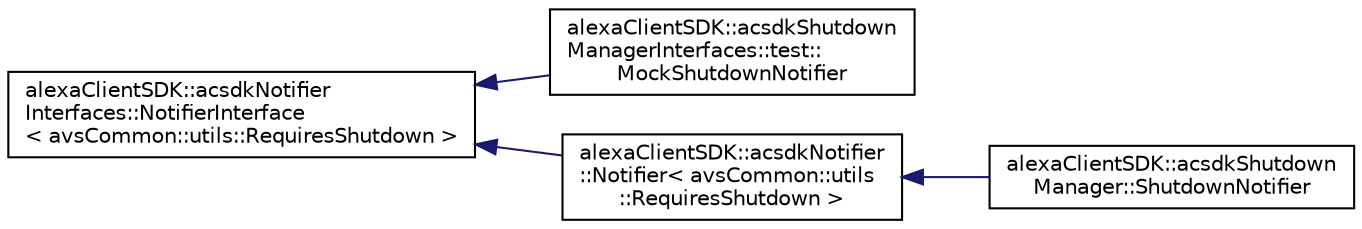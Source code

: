 digraph "Graphical Class Hierarchy"
{
  edge [fontname="Helvetica",fontsize="10",labelfontname="Helvetica",labelfontsize="10"];
  node [fontname="Helvetica",fontsize="10",shape=record];
  rankdir="LR";
  Node0 [label="alexaClientSDK::acsdkNotifier\lInterfaces::NotifierInterface\l\< avsCommon::utils::RequiresShutdown \>",height=0.2,width=0.4,color="black", fillcolor="white", style="filled",URL="$classalexa_client_s_d_k_1_1acsdk_notifier_interfaces_1_1_notifier_interface.html"];
  Node0 -> Node1 [dir="back",color="midnightblue",fontsize="10",style="solid",fontname="Helvetica"];
  Node1 [label="alexaClientSDK::acsdkShutdown\lManagerInterfaces::test::\lMockShutdownNotifier",height=0.2,width=0.4,color="black", fillcolor="white", style="filled",URL="$classalexa_client_s_d_k_1_1acsdk_shutdown_manager_interfaces_1_1test_1_1_mock_shutdown_notifier.html"];
  Node0 -> Node2 [dir="back",color="midnightblue",fontsize="10",style="solid",fontname="Helvetica"];
  Node2 [label="alexaClientSDK::acsdkNotifier\l::Notifier\< avsCommon::utils\l::RequiresShutdown \>",height=0.2,width=0.4,color="black", fillcolor="white", style="filled",URL="$classalexa_client_s_d_k_1_1acsdk_notifier_1_1_notifier.html"];
  Node2 -> Node3 [dir="back",color="midnightblue",fontsize="10",style="solid",fontname="Helvetica"];
  Node3 [label="alexaClientSDK::acsdkShutdown\lManager::ShutdownNotifier",height=0.2,width=0.4,color="black", fillcolor="white", style="filled",URL="$classalexa_client_s_d_k_1_1acsdk_shutdown_manager_1_1_shutdown_notifier.html"];
}
